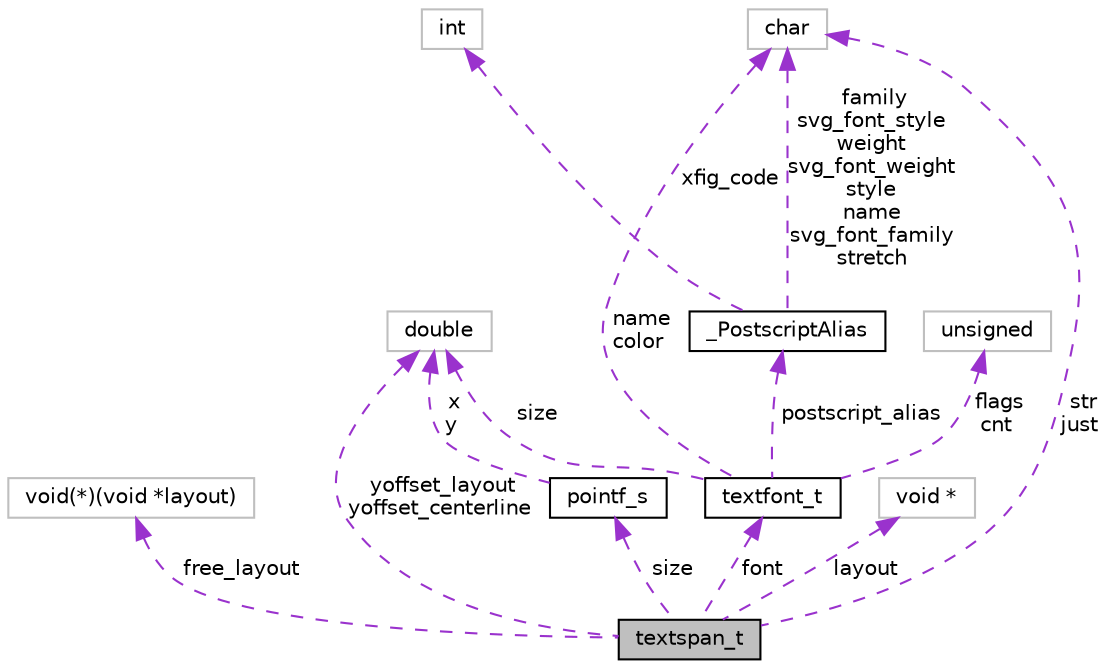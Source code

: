 digraph "textspan_t"
{
  bgcolor="transparent";
  edge [fontname="Helvetica",fontsize="10",labelfontname="Helvetica",labelfontsize="10"];
  node [fontname="Helvetica",fontsize="10",shape=record];
  Node1 [label="textspan_t",height=0.2,width=0.4,color="black", fillcolor="grey75", style="filled", fontcolor="black"];
  Node2 -> Node1 [dir="back",color="darkorchid3",fontsize="10",style="dashed",label=" free_layout" ,fontname="Helvetica"];
  Node2 [label="void(*)(void *layout)",height=0.2,width=0.4,color="grey75"];
  Node3 -> Node1 [dir="back",color="darkorchid3",fontsize="10",style="dashed",label=" yoffset_layout\nyoffset_centerline" ,fontname="Helvetica"];
  Node3 [label="double",height=0.2,width=0.4,color="grey75"];
  Node4 -> Node1 [dir="back",color="darkorchid3",fontsize="10",style="dashed",label=" font" ,fontname="Helvetica"];
  Node4 [label="textfont_t",height=0.2,width=0.4,color="black",URL="$structtextfont__t.html"];
  Node3 -> Node4 [dir="back",color="darkorchid3",fontsize="10",style="dashed",label=" size" ,fontname="Helvetica"];
  Node5 -> Node4 [dir="back",color="darkorchid3",fontsize="10",style="dashed",label=" name\ncolor" ,fontname="Helvetica"];
  Node5 [label="char",height=0.2,width=0.4,color="grey75"];
  Node6 -> Node4 [dir="back",color="darkorchid3",fontsize="10",style="dashed",label=" postscript_alias" ,fontname="Helvetica"];
  Node6 [label="_PostscriptAlias",height=0.2,width=0.4,color="black",URL="$struct__PostscriptAlias.html"];
  Node5 -> Node6 [dir="back",color="darkorchid3",fontsize="10",style="dashed",label=" family\nsvg_font_style\nweight\nsvg_font_weight\nstyle\nname\nsvg_font_family\nstretch" ,fontname="Helvetica"];
  Node7 -> Node6 [dir="back",color="darkorchid3",fontsize="10",style="dashed",label=" xfig_code" ,fontname="Helvetica"];
  Node7 [label="int",height=0.2,width=0.4,color="grey75"];
  Node8 -> Node4 [dir="back",color="darkorchid3",fontsize="10",style="dashed",label=" flags\ncnt" ,fontname="Helvetica"];
  Node8 [label="unsigned",height=0.2,width=0.4,color="grey75"];
  Node5 -> Node1 [dir="back",color="darkorchid3",fontsize="10",style="dashed",label=" str\njust" ,fontname="Helvetica"];
  Node9 -> Node1 [dir="back",color="darkorchid3",fontsize="10",style="dashed",label=" layout" ,fontname="Helvetica"];
  Node9 [label="void *",height=0.2,width=0.4,color="grey75"];
  Node10 -> Node1 [dir="back",color="darkorchid3",fontsize="10",style="dashed",label=" size" ,fontname="Helvetica"];
  Node10 [label="pointf_s",height=0.2,width=0.4,color="black",URL="$structpointf__s.html"];
  Node3 -> Node10 [dir="back",color="darkorchid3",fontsize="10",style="dashed",label=" x\ny" ,fontname="Helvetica"];
}
